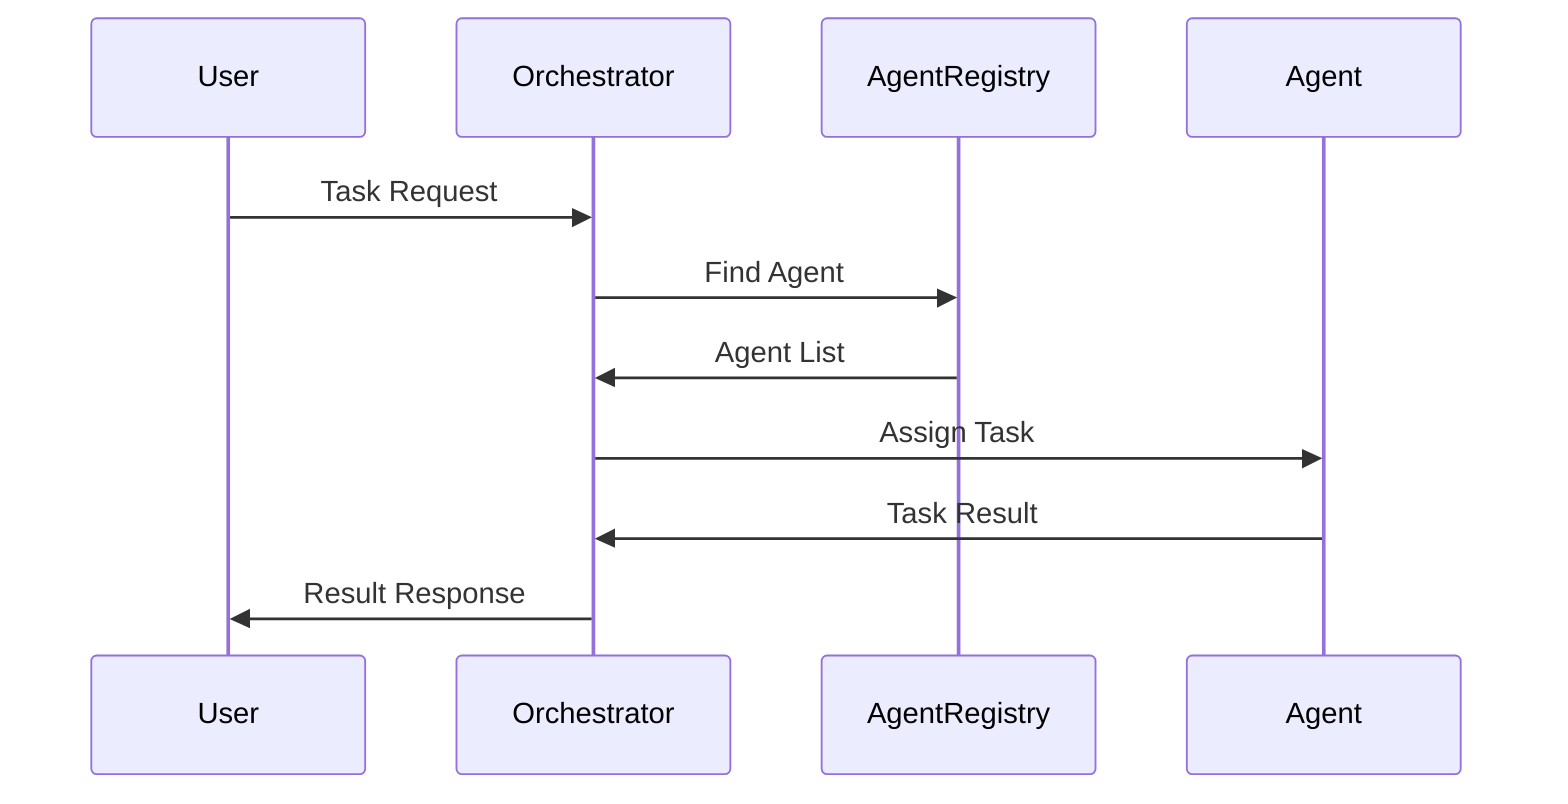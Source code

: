 sequenceDiagram
    participant User
    participant Orchestrator
    participant AgentRegistry
    participant Agent
    User->>Orchestrator: Task Request
    Orchestrator->>AgentRegistry: Find Agent
    AgentRegistry->>Orchestrator: Agent List
    Orchestrator->>Agent: Assign Task
    Agent->>Orchestrator: Task Result
    Orchestrator->>User: Result Response